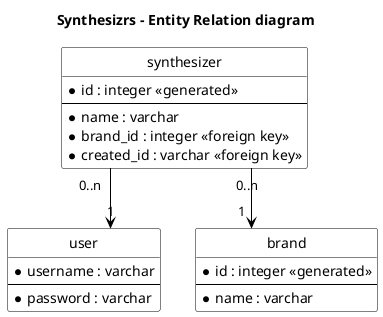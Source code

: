 @startuml

title
Synthesizrs - Entity Relation diagram
end title

hide circle
skinparam linetype ortho
skinparam class {
    BackgroundColor White
    ArrowColor Black
    BorderColor Black
}
skinparam note {
    BackgroundColor LightYellow
    ArrowColor Black
    BorderColor Black
}

entity "user" as user {
    *username : varchar
    --
    *password : varchar
}

entity "brand" as brand {
    *id : integer <<generated>>
    --
    *name : varchar
}

entity "synthesizer" as synthesizer {
    *id : integer <<generated>>
    --
    *name : varchar
    *brand_id : integer <<foreign key>>
    *created_id : varchar <<foreign key>>
}

synthesizer "0..n" --> "1" brand
synthesizer "0..n" --> "1" user


@enduml
